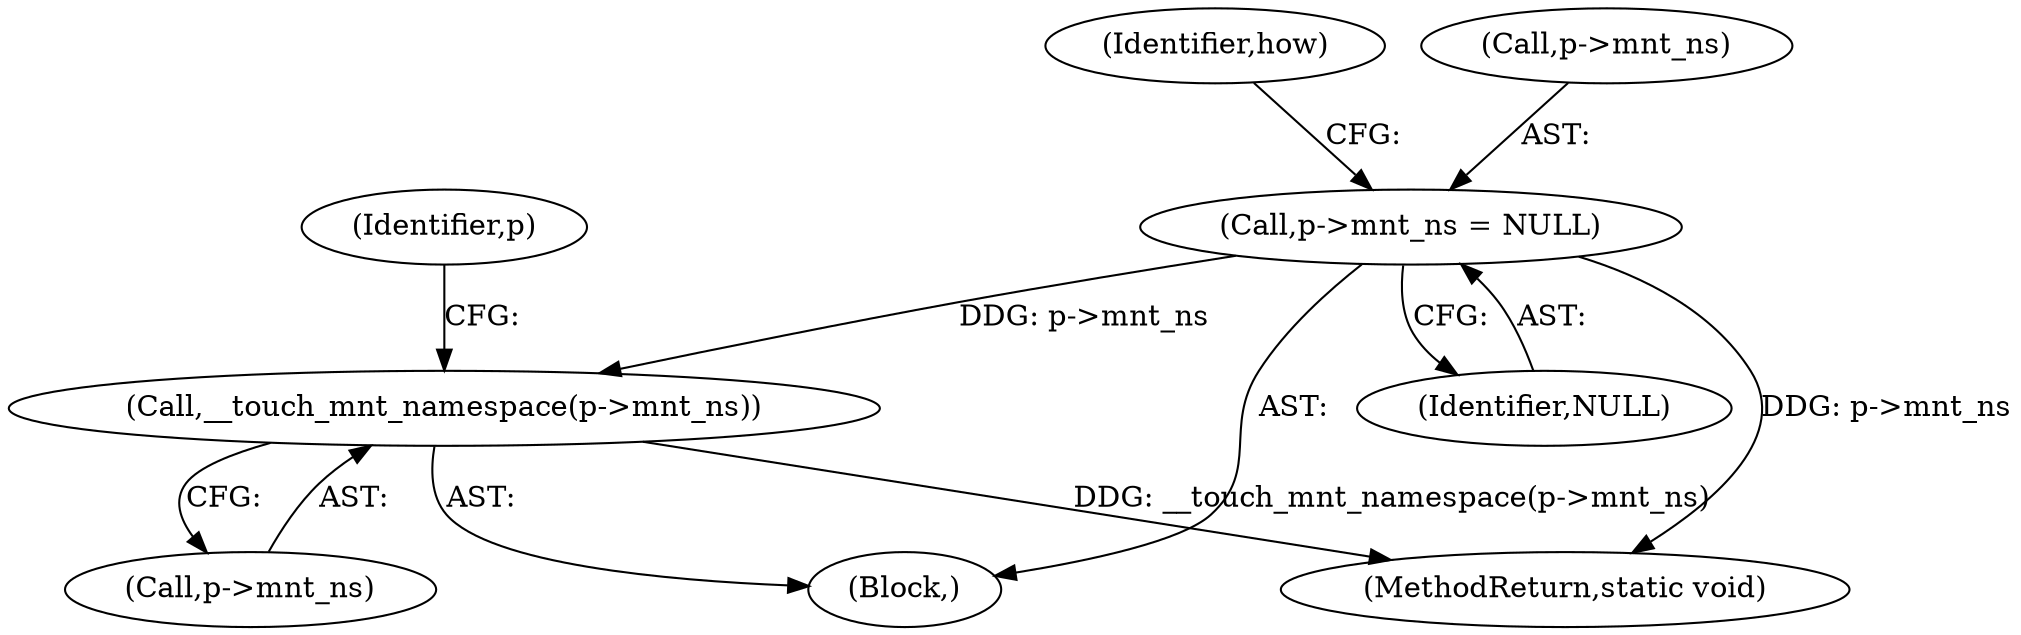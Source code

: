 digraph "0_linux_ce07d891a0891d3c0d0c2d73d577490486b809e1_1@pointer" {
"1000176" [label="(Call,p->mnt_ns = NULL)"];
"1000172" [label="(Call,__touch_mnt_namespace(p->mnt_ns))"];
"1000180" [label="(Identifier,NULL)"];
"1000183" [label="(Identifier,how)"];
"1000178" [label="(Identifier,p)"];
"1000173" [label="(Call,p->mnt_ns)"];
"1000177" [label="(Call,p->mnt_ns)"];
"1000245" [label="(MethodReturn,static void)"];
"1000160" [label="(Block,)"];
"1000176" [label="(Call,p->mnt_ns = NULL)"];
"1000172" [label="(Call,__touch_mnt_namespace(p->mnt_ns))"];
"1000176" -> "1000160"  [label="AST: "];
"1000176" -> "1000180"  [label="CFG: "];
"1000177" -> "1000176"  [label="AST: "];
"1000180" -> "1000176"  [label="AST: "];
"1000183" -> "1000176"  [label="CFG: "];
"1000176" -> "1000245"  [label="DDG: p->mnt_ns"];
"1000176" -> "1000172"  [label="DDG: p->mnt_ns"];
"1000172" -> "1000160"  [label="AST: "];
"1000172" -> "1000173"  [label="CFG: "];
"1000173" -> "1000172"  [label="AST: "];
"1000178" -> "1000172"  [label="CFG: "];
"1000172" -> "1000245"  [label="DDG: __touch_mnt_namespace(p->mnt_ns)"];
}
